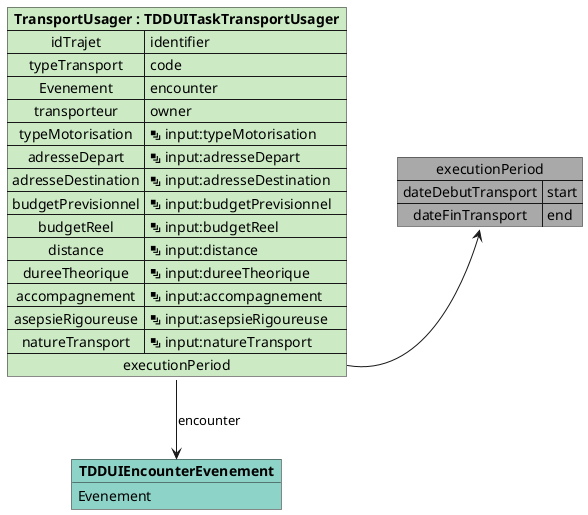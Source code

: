 @startuml

map "executionPeriod" as executionPeriod #DarkGray {
    dateDebutTransport => start
    dateFinTransport => end
}

object "**TDDUIEncounterEvenement**" as TDDUIEncounterEvenement #8dd3c7 {
    Evenement
}

map "**TransportUsager : TDDUITaskTransportUsager**" as TransportUsager #ccebc5 {
    idTrajet => identifier
    typeTransport => code
    Evenement => encounter
    transporteur => owner
    typeMotorisation => <&layers> input:typeMotorisation
    adresseDepart => <&layers> input:adresseDepart
    adresseDestination => <&layers> input:adresseDestination
    budgetPrevisionnel => <&layers> input:budgetPrevisionnel
    budgetReel => <&layers> input:budgetReel
    distance => <&layers> input:distance
    dureeTheorique => <&layers> input:dureeTheorique
    accompagnement => <&layers> input:accompagnement
    asepsieRigoureuse => <&layers> input:asepsieRigoureuse
    natureTransport => <&layers> input:natureTransport
    executionPeriod *-> executionPeriod
}

TransportUsager -d-> TDDUIEncounterEvenement : encounter

@enduml